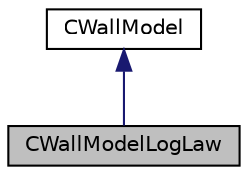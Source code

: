 digraph "CWallModelLogLaw"
{
 // LATEX_PDF_SIZE
  edge [fontname="Helvetica",fontsize="10",labelfontname="Helvetica",labelfontsize="10"];
  node [fontname="Helvetica",fontsize="10",shape=record];
  Node1 [label="CWallModelLogLaw",height=0.2,width=0.4,color="black", fillcolor="grey75", style="filled", fontcolor="black",tooltip=" "];
  Node2 -> Node1 [dir="back",color="midnightblue",fontsize="10",style="solid",fontname="Helvetica"];
  Node2 [label="CWallModel",height=0.2,width=0.4,color="black", fillcolor="white", style="filled",URL="$classCWallModel.html",tooltip="Base class for defining the LES wall model."];
}
